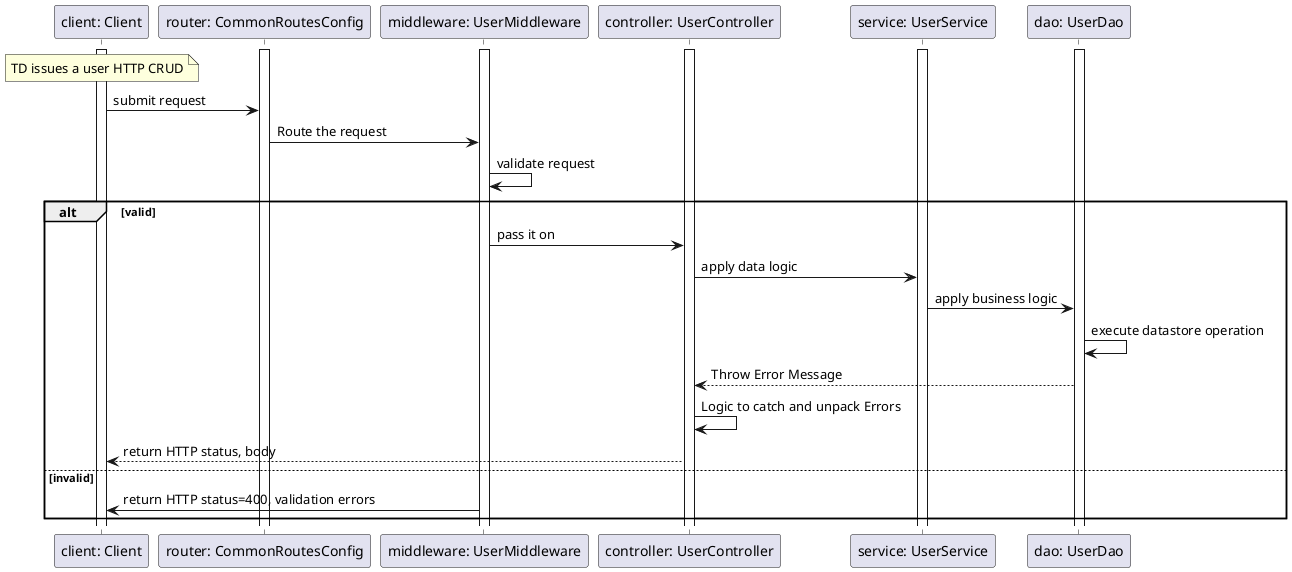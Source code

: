 @startuml

    participant "client: Client" as client
    participant "router: CommonRoutesConfig" as router
    participant "middleware: UserMiddleware" as middleware
    participant "controller: UserController" as controller
    participant "service: UserService" as service
    participant "dao: UserDao" as dao

    activate client
    activate router
    activate middleware
    activate controller
    activate service
    activate dao

    note over client: TD issues a user HTTP CRUD
    client->router: submit request
    router->middleware: Route the request
    middleware->middleware: validate request

    alt valid
        middleware->controller: pass it on
        controller->service: apply data logic
        service->dao: apply business logic
        dao->dao: execute datastore operation
        dao-->controller: Throw Error Message
        controller->controller: Logic to catch and unpack Errors
        controller-->client: return HTTP status, body
    else invalid
        middleware->client: return HTTP status=400, validation errors
    end group

@enduml